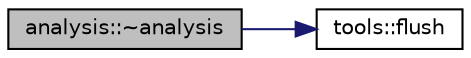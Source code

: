 digraph "analysis::~analysis"
{
 // INTERACTIVE_SVG=YES
 // LATEX_PDF_SIZE
  edge [fontname="Helvetica",fontsize="10",labelfontname="Helvetica",labelfontsize="10"];
  node [fontname="Helvetica",fontsize="10",shape=record];
  rankdir="LR";
  Node1 [label="analysis::~analysis",height=0.2,width=0.4,color="black", fillcolor="grey75", style="filled", fontcolor="black",tooltip="Destructor for the analysis class."];
  Node1 -> Node2 [color="midnightblue",fontsize="10",style="solid",fontname="Helvetica"];
  Node2 [label="tools::flush",height=0.2,width=0.4,color="black", fillcolor="white", style="filled",URL="$classtools.html#abce97603aeadeaa04fa6c6ff6c721eda",tooltip="Empties a vector and all objects it points to."];
}
